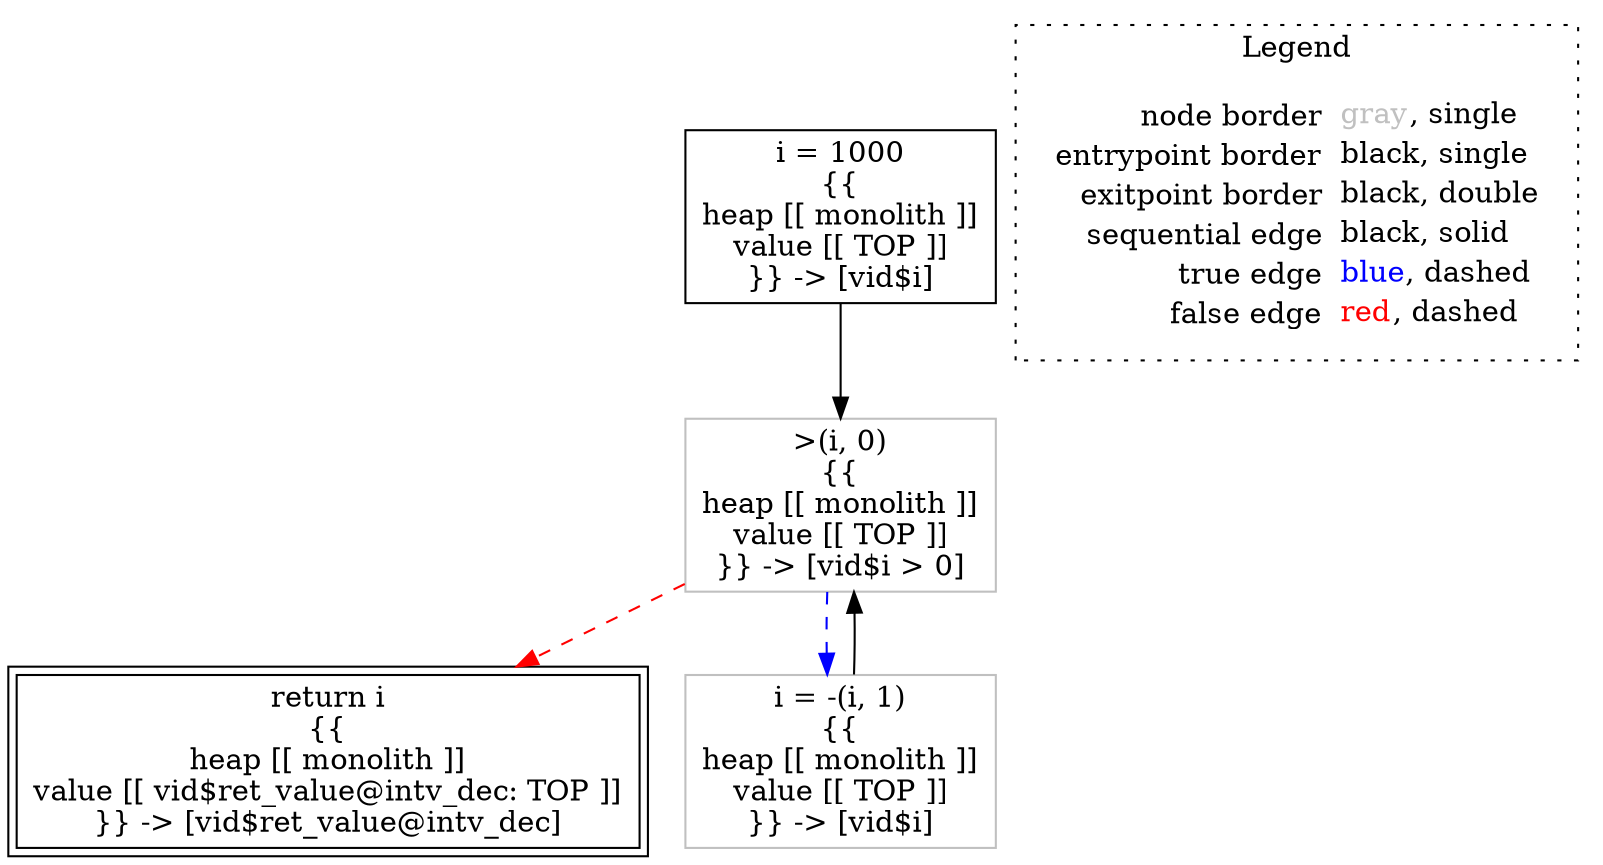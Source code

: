 digraph {
	"node0" [shape="rect",color="black",label=<i = 1000<BR/>{{<BR/>heap [[ monolith ]]<BR/>value [[ TOP ]]<BR/>}} -&gt; [vid$i]>];
	"node1" [shape="rect",color="gray",label=<&gt;(i, 0)<BR/>{{<BR/>heap [[ monolith ]]<BR/>value [[ TOP ]]<BR/>}} -&gt; [vid$i &gt; 0]>];
	"node2" [shape="rect",color="black",peripheries="2",label=<return i<BR/>{{<BR/>heap [[ monolith ]]<BR/>value [[ vid$ret_value@intv_dec: TOP ]]<BR/>}} -&gt; [vid$ret_value@intv_dec]>];
	"node3" [shape="rect",color="gray",label=<i = -(i, 1)<BR/>{{<BR/>heap [[ monolith ]]<BR/>value [[ TOP ]]<BR/>}} -&gt; [vid$i]>];
	"node1" -> "node2" [color="red",style="dashed"];
	"node1" -> "node3" [color="blue",style="dashed"];
	"node0" -> "node1" [color="black"];
	"node3" -> "node1" [color="black"];
subgraph cluster_legend {
	label="Legend";
	style=dotted;
	node [shape=plaintext];
	"legend" [label=<<table border="0" cellpadding="2" cellspacing="0" cellborder="0"><tr><td align="right">node border&nbsp;</td><td align="left"><font color="gray">gray</font>, single</td></tr><tr><td align="right">entrypoint border&nbsp;</td><td align="left"><font color="black">black</font>, single</td></tr><tr><td align="right">exitpoint border&nbsp;</td><td align="left"><font color="black">black</font>, double</td></tr><tr><td align="right">sequential edge&nbsp;</td><td align="left"><font color="black">black</font>, solid</td></tr><tr><td align="right">true edge&nbsp;</td><td align="left"><font color="blue">blue</font>, dashed</td></tr><tr><td align="right">false edge&nbsp;</td><td align="left"><font color="red">red</font>, dashed</td></tr></table>>];
}

}
